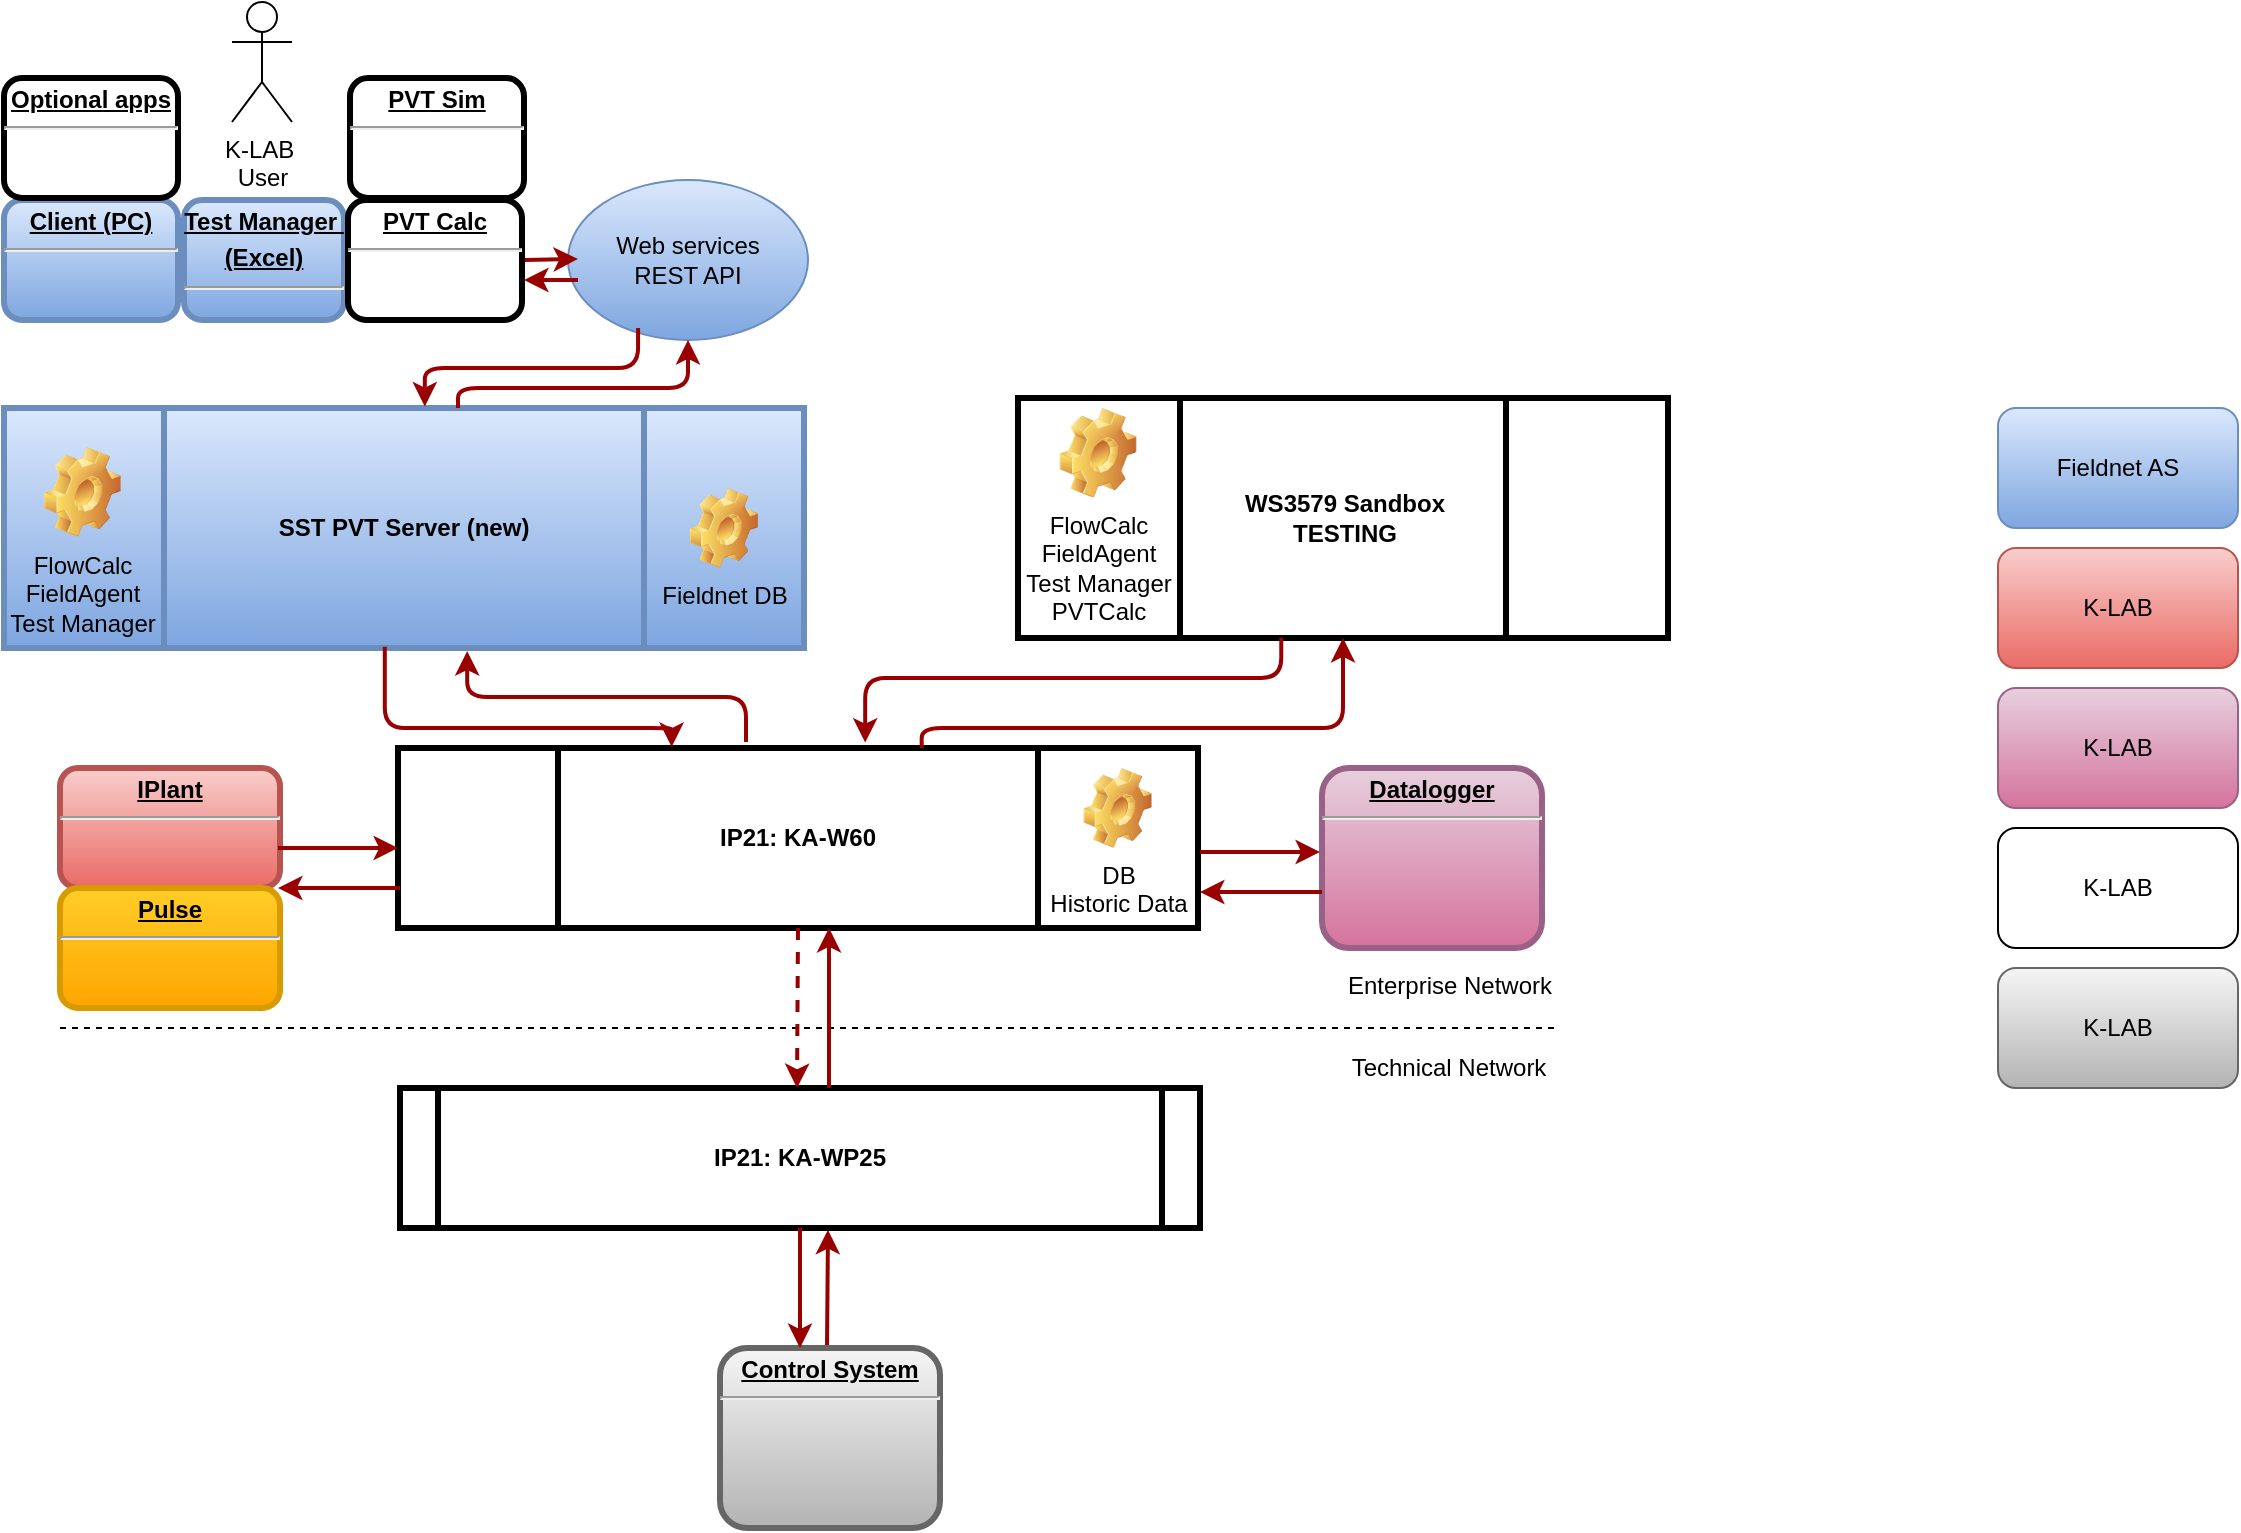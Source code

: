 <mxfile version="13.7.7" type="github">
  <diagram name="Page-1" id="c7558073-3199-34d8-9f00-42111426c3f3">
    <mxGraphModel dx="1543" dy="855" grid="1" gridSize="10" guides="1" tooltips="1" connect="1" arrows="1" fold="1" page="1" pageScale="1" pageWidth="1169" pageHeight="827" background="#ffffff" math="0" shadow="0">
      <root>
        <mxCell id="0" />
        <mxCell id="1" parent="0" />
        <mxCell id="79" value="Technical Network" style="text;spacingTop=-5;align=center" parent="1" vertex="1">
          <mxGeometry x="720" y="571" width="31" height="30" as="geometry" />
        </mxCell>
        <mxCell id="89" value="" style="edgeStyle=elbowEdgeStyle;elbow=horizontal;strokeColor=#990000;strokeWidth=2;entryX=0.536;entryY=1.013;entryDx=0;entryDy=0;entryPerimeter=0;" parent="1" target="dTw0r9zGj_VwAWBjYPoo-98" edge="1">
          <mxGeometry width="100" height="100" relative="1" as="geometry">
            <mxPoint x="424.5" y="720" as="sourcePoint" />
            <mxPoint x="424.5" y="651" as="targetPoint" />
            <Array as="points" />
          </mxGeometry>
        </mxCell>
        <mxCell id="dTw0r9zGj_VwAWBjYPoo-98" value="IP21: KA-WP25" style="shape=process;whiteSpace=wrap;align=center;verticalAlign=middle;size=0.048;fontStyle=1;strokeWidth=3;" vertex="1" parent="1">
          <mxGeometry x="211" y="590" width="400" height="70" as="geometry" />
        </mxCell>
        <mxCell id="dTw0r9zGj_VwAWBjYPoo-103" value="" style="endArrow=none;dashed=1;html=1;" edge="1" parent="1">
          <mxGeometry width="50" height="50" relative="1" as="geometry">
            <mxPoint x="41" y="560" as="sourcePoint" />
            <mxPoint x="791" y="560" as="targetPoint" />
          </mxGeometry>
        </mxCell>
        <mxCell id="dTw0r9zGj_VwAWBjYPoo-109" value="Enterprise Network" style="text;spacingTop=-5;align=center" vertex="1" parent="1">
          <mxGeometry x="721" y="530" width="30" height="50" as="geometry" />
        </mxCell>
        <mxCell id="dTw0r9zGj_VwAWBjYPoo-111" value="&lt;p style=&quot;margin: 0px ; margin-top: 4px ; text-align: center ; text-decoration: underline&quot;&gt;&lt;strong&gt;Control System&lt;/strong&gt;&lt;/p&gt;&lt;hr&gt;&lt;p style=&quot;margin: 0px ; margin-left: 8px&quot;&gt;&lt;br&gt;&lt;/p&gt;" style="verticalAlign=middle;align=center;overflow=fill;fontSize=12;fontFamily=Helvetica;html=1;rounded=1;fontStyle=1;strokeWidth=3;fillColor=#f5f5f5;gradientColor=#b3b3b3;strokeColor=#666666;" vertex="1" parent="1">
          <mxGeometry x="371.0" y="720" width="110" height="90" as="geometry" />
        </mxCell>
        <mxCell id="dTw0r9zGj_VwAWBjYPoo-116" value="" style="edgeStyle=elbowEdgeStyle;elbow=horizontal;strokeColor=#990000;strokeWidth=2;exitX=0.5;exitY=1;exitDx=0;exitDy=0;" edge="1" parent="1" source="dTw0r9zGj_VwAWBjYPoo-98">
          <mxGeometry width="100" height="100" relative="1" as="geometry">
            <mxPoint x="411" y="670" as="sourcePoint" />
            <mxPoint x="411" y="720" as="targetPoint" />
            <Array as="points">
              <mxPoint x="411" y="690" />
            </Array>
          </mxGeometry>
        </mxCell>
        <mxCell id="dTw0r9zGj_VwAWBjYPoo-127" value="IP21: KA-W60" style="shape=process;whiteSpace=wrap;align=center;verticalAlign=middle;size=0.2;fontStyle=1;strokeWidth=3;" vertex="1" parent="1">
          <mxGeometry x="210" y="420" width="400" height="90" as="geometry" />
        </mxCell>
        <mxCell id="dTw0r9zGj_VwAWBjYPoo-131" value="&lt;p style=&quot;margin: 0px ; margin-top: 4px ; text-align: center ; text-decoration: underline&quot;&gt;&lt;strong&gt;IPlant&lt;/strong&gt;&lt;/p&gt;&lt;hr&gt;&lt;p style=&quot;margin: 0px ; margin-left: 8px&quot;&gt;&lt;br&gt;&lt;/p&gt;" style="verticalAlign=middle;align=center;overflow=fill;fontSize=12;fontFamily=Helvetica;html=1;rounded=1;fontStyle=1;strokeWidth=3;fillColor=#f8cecc;gradientColor=#ea6b66;strokeColor=#b85450;" vertex="1" parent="1">
          <mxGeometry x="41" y="430" width="110" height="60" as="geometry" />
        </mxCell>
        <mxCell id="dTw0r9zGj_VwAWBjYPoo-133" value="" style="edgeStyle=none;noEdgeStyle=1;strokeColor=#990000;strokeWidth=2" edge="1" parent="1">
          <mxGeometry width="100" height="100" relative="1" as="geometry">
            <mxPoint x="150" y="470" as="sourcePoint" />
            <mxPoint x="210" y="470" as="targetPoint" />
          </mxGeometry>
        </mxCell>
        <mxCell id="dTw0r9zGj_VwAWBjYPoo-134" value="" style="edgeStyle=elbowEdgeStyle;elbow=vertical;strokeColor=#990000;strokeWidth=2;" edge="1" parent="1">
          <mxGeometry width="100" height="100" relative="1" as="geometry">
            <mxPoint x="211" y="490" as="sourcePoint" />
            <mxPoint x="150" y="490" as="targetPoint" />
            <Array as="points">
              <mxPoint x="177" y="490" />
            </Array>
          </mxGeometry>
        </mxCell>
        <mxCell id="dTw0r9zGj_VwAWBjYPoo-136" value="" style="edgeStyle=elbowEdgeStyle;elbow=horizontal;strokeColor=#990000;strokeWidth=2;" edge="1" parent="1" target="dTw0r9zGj_VwAWBjYPoo-127">
          <mxGeometry width="100" height="100" relative="1" as="geometry">
            <mxPoint x="425.5" y="590" as="sourcePoint" />
            <mxPoint x="480" y="550" as="targetPoint" />
            <Array as="points" />
          </mxGeometry>
        </mxCell>
        <mxCell id="dTw0r9zGj_VwAWBjYPoo-137" value="" style="edgeStyle=elbowEdgeStyle;elbow=horizontal;strokeColor=#990000;strokeWidth=2;exitX=0.5;exitY=1;exitDx=0;exitDy=0;dashed=1;" edge="1" parent="1" source="dTw0r9zGj_VwAWBjYPoo-127">
          <mxGeometry width="100" height="100" relative="1" as="geometry">
            <mxPoint x="409.5" y="530" as="sourcePoint" />
            <mxPoint x="409.5" y="590" as="targetPoint" />
            <Array as="points">
              <mxPoint x="409.5" y="560" />
            </Array>
          </mxGeometry>
        </mxCell>
        <mxCell id="dTw0r9zGj_VwAWBjYPoo-138" value="&lt;p style=&quot;margin: 0px ; margin-top: 4px ; text-align: center ; text-decoration: underline&quot;&gt;&lt;strong&gt;Datalogger&lt;/strong&gt;&lt;/p&gt;&lt;hr&gt;&lt;p style=&quot;margin: 0px ; margin-left: 8px&quot;&gt;&lt;br&gt;&lt;/p&gt;" style="verticalAlign=middle;align=center;overflow=fill;fontSize=12;fontFamily=Helvetica;html=1;rounded=1;fontStyle=1;strokeWidth=3;fillColor=#e6d0de;gradientColor=#d5739d;strokeColor=#996185;" vertex="1" parent="1">
          <mxGeometry x="672.0" y="430" width="110" height="90" as="geometry" />
        </mxCell>
        <mxCell id="dTw0r9zGj_VwAWBjYPoo-139" value="DB &lt;br&gt;Historic Data" style="shape=image;html=1;verticalLabelPosition=bottom;verticalAlign=top;imageAspect=1;aspect=fixed;image=img/clipart/Gear_128x128.png" vertex="1" parent="1">
          <mxGeometry x="552.74" y="430" width="34.1" height="40" as="geometry" />
        </mxCell>
        <mxCell id="dTw0r9zGj_VwAWBjYPoo-141" value="SST PVT Server (new)" style="shape=process;whiteSpace=wrap;align=center;verticalAlign=middle;size=0.2;fontStyle=1;strokeWidth=3;gradientColor=#7ea6e0;fillColor=#dae8fc;strokeColor=#6c8ebf;" vertex="1" parent="1">
          <mxGeometry x="13" y="250" width="400" height="120" as="geometry" />
        </mxCell>
        <mxCell id="dTw0r9zGj_VwAWBjYPoo-142" value="Fieldnet DB" style="shape=image;html=1;verticalLabelPosition=bottom;verticalAlign=top;imageAspect=1;aspect=fixed;image=img/clipart/Gear_128x128.png" vertex="1" parent="1">
          <mxGeometry x="355.9" y="290" width="34.1" height="40" as="geometry" />
        </mxCell>
        <mxCell id="dTw0r9zGj_VwAWBjYPoo-144" value="FlowCalc&lt;br&gt;FieldAgent&lt;br&gt;Test Manager" style="shape=image;html=1;verticalLabelPosition=bottom;verticalAlign=top;imageAspect=1;aspect=fixed;image=img/clipart/Gear_128x128.png" vertex="1" parent="1">
          <mxGeometry x="33" y="269.5" width="38.36" height="45" as="geometry" />
        </mxCell>
        <mxCell id="dTw0r9zGj_VwAWBjYPoo-147" value="" style="edgeStyle=elbowEdgeStyle;elbow=vertical;endArrow=classic;html=1;strokeColor=#990000;strokeWidth=2;entryX=0.579;entryY=1.013;entryDx=0;entryDy=0;entryPerimeter=0;" edge="1" parent="1" target="dTw0r9zGj_VwAWBjYPoo-141">
          <mxGeometry width="50" height="50" relative="1" as="geometry">
            <mxPoint x="384" y="417" as="sourcePoint" />
            <mxPoint x="500" y="370" as="targetPoint" />
          </mxGeometry>
        </mxCell>
        <mxCell id="dTw0r9zGj_VwAWBjYPoo-148" value="" style="edgeStyle=elbowEdgeStyle;elbow=vertical;endArrow=classic;html=1;strokeColor=#990000;strokeWidth=2;entryX=0.342;entryY=-0.006;entryDx=0;entryDy=0;entryPerimeter=0;exitX=0.476;exitY=0.995;exitDx=0;exitDy=0;exitPerimeter=0;" edge="1" parent="1" source="dTw0r9zGj_VwAWBjYPoo-141" target="dTw0r9zGj_VwAWBjYPoo-127">
          <mxGeometry width="50" height="50" relative="1" as="geometry">
            <mxPoint x="204.6" y="379.56" as="sourcePoint" />
            <mxPoint x="410" y="420" as="targetPoint" />
            <Array as="points">
              <mxPoint x="300" y="410" />
            </Array>
          </mxGeometry>
        </mxCell>
        <mxCell id="dTw0r9zGj_VwAWBjYPoo-149" value="Fieldnet AS" style="rounded=1;whiteSpace=wrap;html=1;gradientColor=#7ea6e0;fillColor=#dae8fc;strokeColor=#6c8ebf;" vertex="1" parent="1">
          <mxGeometry x="1010" y="250" width="120" height="60" as="geometry" />
        </mxCell>
        <mxCell id="dTw0r9zGj_VwAWBjYPoo-150" value="K-LAB" style="rounded=1;whiteSpace=wrap;html=1;gradientColor=#ea6b66;fillColor=#f8cecc;strokeColor=#b85450;" vertex="1" parent="1">
          <mxGeometry x="1010" y="320" width="120" height="60" as="geometry" />
        </mxCell>
        <mxCell id="dTw0r9zGj_VwAWBjYPoo-151" value="K-LAB" style="rounded=1;whiteSpace=wrap;html=1;gradientColor=#d5739d;fillColor=#e6d0de;strokeColor=#996185;" vertex="1" parent="1">
          <mxGeometry x="1010" y="390" width="120" height="60" as="geometry" />
        </mxCell>
        <mxCell id="dTw0r9zGj_VwAWBjYPoo-152" value="K-LAB" style="rounded=1;whiteSpace=wrap;html=1;" vertex="1" parent="1">
          <mxGeometry x="1010" y="460" width="120" height="60" as="geometry" />
        </mxCell>
        <mxCell id="dTw0r9zGj_VwAWBjYPoo-153" value="K-LAB" style="rounded=1;whiteSpace=wrap;html=1;gradientColor=#b3b3b3;fillColor=#f5f5f5;strokeColor=#666666;" vertex="1" parent="1">
          <mxGeometry x="1010" y="530" width="120" height="60" as="geometry" />
        </mxCell>
        <mxCell id="dTw0r9zGj_VwAWBjYPoo-154" value="&lt;p style=&quot;margin: 0px ; margin-top: 4px ; text-align: center ; text-decoration: underline&quot;&gt;Client (PC)&lt;/p&gt;&lt;hr&gt;&lt;p style=&quot;margin: 0px ; margin-left: 8px&quot;&gt;&lt;br&gt;&lt;/p&gt;" style="verticalAlign=middle;align=center;overflow=fill;fontSize=12;fontFamily=Helvetica;html=1;rounded=1;fontStyle=1;strokeWidth=3;fillColor=#dae8fc;gradientColor=#7ea6e0;strokeColor=#6c8ebf;" vertex="1" parent="1">
          <mxGeometry x="13" y="146" width="87" height="60" as="geometry" />
        </mxCell>
        <mxCell id="dTw0r9zGj_VwAWBjYPoo-156" value="&lt;p style=&quot;margin: 0px ; margin-top: 4px ; text-align: center ; text-decoration: underline&quot;&gt;Test Manager&amp;nbsp;&lt;/p&gt;&lt;p style=&quot;margin: 0px ; margin-top: 4px ; text-align: center ; text-decoration: underline&quot;&gt;(Excel)&lt;/p&gt;&lt;hr&gt;&lt;p style=&quot;margin: 0px ; margin-left: 8px&quot;&gt;&lt;br&gt;&lt;/p&gt;" style="verticalAlign=middle;align=center;overflow=fill;fontSize=12;fontFamily=Helvetica;html=1;rounded=1;fontStyle=1;strokeWidth=3;fillColor=#dae8fc;gradientColor=#7ea6e0;strokeColor=#6c8ebf;" vertex="1" parent="1">
          <mxGeometry x="103" y="146" width="80" height="60" as="geometry" />
        </mxCell>
        <mxCell id="dTw0r9zGj_VwAWBjYPoo-157" value="Web services&lt;br&gt;REST API" style="ellipse;whiteSpace=wrap;html=1;gradientColor=#7ea6e0;fillColor=#dae8fc;strokeColor=#6c8ebf;" vertex="1" parent="1">
          <mxGeometry x="295" y="136" width="120" height="80" as="geometry" />
        </mxCell>
        <mxCell id="dTw0r9zGj_VwAWBjYPoo-159" value="K-LAB&amp;nbsp;&lt;br&gt;User" style="shape=umlActor;verticalLabelPosition=bottom;verticalAlign=top;html=1;outlineConnect=0;" vertex="1" parent="1">
          <mxGeometry x="127" y="47" width="30" height="60" as="geometry" />
        </mxCell>
        <mxCell id="dTw0r9zGj_VwAWBjYPoo-163" value="" style="edgeStyle=none;noEdgeStyle=1;strokeColor=#990000;strokeWidth=2;exitX=1;exitY=0.5;exitDx=0;exitDy=0;" edge="1" parent="1">
          <mxGeometry width="100" height="100" relative="1" as="geometry">
            <mxPoint x="273" y="176" as="sourcePoint" />
            <mxPoint x="300" y="175.5" as="targetPoint" />
          </mxGeometry>
        </mxCell>
        <mxCell id="dTw0r9zGj_VwAWBjYPoo-164" value="" style="edgeStyle=elbowEdgeStyle;elbow=vertical;strokeColor=#990000;strokeWidth=2;" edge="1" parent="1">
          <mxGeometry width="100" height="100" relative="1" as="geometry">
            <mxPoint x="300" y="186" as="sourcePoint" />
            <mxPoint x="273" y="186" as="targetPoint" />
            <Array as="points">
              <mxPoint x="300" y="186" />
            </Array>
          </mxGeometry>
        </mxCell>
        <mxCell id="dTw0r9zGj_VwAWBjYPoo-170" value="" style="edgeStyle=elbowEdgeStyle;elbow=vertical;endArrow=classic;html=1;strokeColor=#990000;strokeWidth=2;exitX=0.476;exitY=0.995;exitDx=0;exitDy=0;exitPerimeter=0;" edge="1" parent="1" target="dTw0r9zGj_VwAWBjYPoo-157">
          <mxGeometry width="50" height="50" relative="1" as="geometry">
            <mxPoint x="240.0" y="250.0" as="sourcePoint" />
            <mxPoint x="446.6" y="300.6" as="targetPoint" />
            <Array as="points">
              <mxPoint x="355" y="240" />
            </Array>
          </mxGeometry>
        </mxCell>
        <mxCell id="dTw0r9zGj_VwAWBjYPoo-171" value="" style="edgeStyle=elbowEdgeStyle;elbow=vertical;endArrow=classic;html=1;strokeColor=#990000;strokeWidth=2;exitX=0.292;exitY=0.925;exitDx=0;exitDy=0;exitPerimeter=0;entryX=0.526;entryY=-0.006;entryDx=0;entryDy=0;entryPerimeter=0;" edge="1" parent="1" source="dTw0r9zGj_VwAWBjYPoo-157" target="dTw0r9zGj_VwAWBjYPoo-141">
          <mxGeometry width="50" height="50" relative="1" as="geometry">
            <mxPoint x="345" y="206" as="sourcePoint" />
            <mxPoint x="230" y="240" as="targetPoint" />
            <Array as="points">
              <mxPoint x="345" y="230" />
            </Array>
          </mxGeometry>
        </mxCell>
        <mxCell id="dTw0r9zGj_VwAWBjYPoo-172" value="WS3579 Sandbox&#xa;TESTING" style="shape=process;whiteSpace=wrap;align=center;verticalAlign=middle;size=0.25;fontStyle=1;strokeWidth=3;" vertex="1" parent="1">
          <mxGeometry x="520" y="245" width="325" height="120" as="geometry" />
        </mxCell>
        <mxCell id="dTw0r9zGj_VwAWBjYPoo-173" value="FlowCalc&lt;br&gt;FieldAgent&lt;br&gt;Test Manager&lt;br&gt;PVTCalc" style="shape=image;html=1;verticalLabelPosition=bottom;verticalAlign=top;imageAspect=1;aspect=fixed;image=img/clipart/Gear_128x128.png" vertex="1" parent="1">
          <mxGeometry x="540.82" y="250" width="38.36" height="45" as="geometry" />
        </mxCell>
        <mxCell id="dTw0r9zGj_VwAWBjYPoo-174" value="" style="edgeStyle=elbowEdgeStyle;elbow=vertical;endArrow=classic;html=1;strokeColor=#990000;strokeWidth=2;exitX=0.292;exitY=0.925;exitDx=0;exitDy=0;exitPerimeter=0;entryX=0.584;entryY=-0.03;entryDx=0;entryDy=0;entryPerimeter=0;" edge="1" parent="1" target="dTw0r9zGj_VwAWBjYPoo-127">
          <mxGeometry width="50" height="50" relative="1" as="geometry">
            <mxPoint x="651.64" y="365" as="sourcePoint" />
            <mxPoint x="545.0" y="404.28" as="targetPoint" />
            <Array as="points">
              <mxPoint x="666.6" y="385" />
            </Array>
          </mxGeometry>
        </mxCell>
        <mxCell id="dTw0r9zGj_VwAWBjYPoo-175" value="" style="edgeStyle=elbowEdgeStyle;elbow=vertical;endArrow=classic;html=1;strokeColor=#990000;strokeWidth=2;exitX=0.476;exitY=0.995;exitDx=0;exitDy=0;exitPerimeter=0;entryX=0.5;entryY=1;entryDx=0;entryDy=0;" edge="1" parent="1" target="dTw0r9zGj_VwAWBjYPoo-172">
          <mxGeometry width="50" height="50" relative="1" as="geometry">
            <mxPoint x="471.84" y="420" as="sourcePoint" />
            <mxPoint x="586.84" y="386" as="targetPoint" />
            <Array as="points">
              <mxPoint x="586.84" y="410" />
            </Array>
          </mxGeometry>
        </mxCell>
        <mxCell id="dTw0r9zGj_VwAWBjYPoo-176" value="" style="edgeStyle=none;noEdgeStyle=1;strokeColor=#990000;strokeWidth=2" edge="1" parent="1">
          <mxGeometry width="100" height="100" relative="1" as="geometry">
            <mxPoint x="611" y="472" as="sourcePoint" />
            <mxPoint x="671" y="472" as="targetPoint" />
          </mxGeometry>
        </mxCell>
        <mxCell id="dTw0r9zGj_VwAWBjYPoo-177" value="" style="edgeStyle=elbowEdgeStyle;elbow=vertical;strokeColor=#990000;strokeWidth=2;" edge="1" parent="1">
          <mxGeometry width="100" height="100" relative="1" as="geometry">
            <mxPoint x="672" y="492" as="sourcePoint" />
            <mxPoint x="611" y="492" as="targetPoint" />
            <Array as="points">
              <mxPoint x="638" y="492" />
            </Array>
          </mxGeometry>
        </mxCell>
        <mxCell id="dTw0r9zGj_VwAWBjYPoo-178" value="&lt;p style=&quot;margin: 0px ; margin-top: 4px ; text-align: center ; text-decoration: underline&quot;&gt;&lt;strong&gt;Pulse&lt;/strong&gt;&lt;/p&gt;&lt;hr&gt;&lt;p style=&quot;margin: 0px ; margin-left: 8px&quot;&gt;&lt;br&gt;&lt;/p&gt;" style="verticalAlign=middle;align=center;overflow=fill;fontSize=12;fontFamily=Helvetica;html=1;rounded=1;fontStyle=1;strokeWidth=3;fillColor=#ffcd28;gradientColor=#ffa500;strokeColor=#d79b00;" vertex="1" parent="1">
          <mxGeometry x="41" y="490" width="110" height="60" as="geometry" />
        </mxCell>
        <mxCell id="dTw0r9zGj_VwAWBjYPoo-179" value="&lt;p style=&quot;margin: 0px ; margin-top: 4px ; text-align: center ; text-decoration: underline&quot;&gt;PVT Sim&lt;/p&gt;&lt;hr&gt;&lt;p style=&quot;margin: 0px ; margin-left: 8px&quot;&gt;&lt;br&gt;&lt;/p&gt;" style="verticalAlign=middle;align=center;overflow=fill;fontSize=12;fontFamily=Helvetica;html=1;rounded=1;fontStyle=1;strokeWidth=3;" vertex="1" parent="1">
          <mxGeometry x="186" y="85" width="87" height="60" as="geometry" />
        </mxCell>
        <mxCell id="dTw0r9zGj_VwAWBjYPoo-180" value="&lt;p style=&quot;margin: 0px ; margin-top: 4px ; text-align: center ; text-decoration: underline&quot;&gt;PVT Calc&lt;/p&gt;&lt;hr&gt;&lt;p style=&quot;margin: 0px ; margin-left: 8px&quot;&gt;&lt;br&gt;&lt;/p&gt;" style="verticalAlign=middle;align=center;overflow=fill;fontSize=12;fontFamily=Helvetica;html=1;rounded=1;fontStyle=1;strokeWidth=3;" vertex="1" parent="1">
          <mxGeometry x="185" y="146" width="87" height="60" as="geometry" />
        </mxCell>
        <mxCell id="dTw0r9zGj_VwAWBjYPoo-181" value="&lt;p style=&quot;margin: 0px ; margin-top: 4px ; text-align: center ; text-decoration: underline&quot;&gt;Optional apps&lt;/p&gt;&lt;hr&gt;&lt;p style=&quot;margin: 0px ; margin-left: 8px&quot;&gt;&lt;br&gt;&lt;/p&gt;" style="verticalAlign=middle;align=center;overflow=fill;fontSize=12;fontFamily=Helvetica;html=1;rounded=1;fontStyle=1;strokeWidth=3;" vertex="1" parent="1">
          <mxGeometry x="13" y="85" width="87" height="60" as="geometry" />
        </mxCell>
      </root>
    </mxGraphModel>
  </diagram>
</mxfile>

